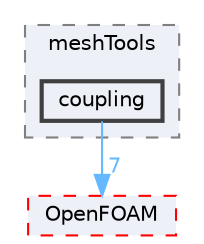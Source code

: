 digraph "src/meshTools/coupling"
{
 // LATEX_PDF_SIZE
  bgcolor="transparent";
  edge [fontname=Helvetica,fontsize=10,labelfontname=Helvetica,labelfontsize=10];
  node [fontname=Helvetica,fontsize=10,shape=box,height=0.2,width=0.4];
  compound=true
  subgraph clusterdir_ae30ad0bef50cf391b24c614251bb9fd {
    graph [ bgcolor="#edf0f7", pencolor="grey50", label="meshTools", fontname=Helvetica,fontsize=10 style="filled,dashed", URL="dir_ae30ad0bef50cf391b24c614251bb9fd.html",tooltip=""]
  dir_d78ae2d29a7ee007a710a37eded2cb98 [label="coupling", fillcolor="#edf0f7", color="grey25", style="filled,bold", URL="dir_d78ae2d29a7ee007a710a37eded2cb98.html",tooltip=""];
  }
  dir_c5473ff19b20e6ec4dfe5c310b3778a8 [label="OpenFOAM", fillcolor="#edf0f7", color="red", style="filled,dashed", URL="dir_c5473ff19b20e6ec4dfe5c310b3778a8.html",tooltip=""];
  dir_d78ae2d29a7ee007a710a37eded2cb98->dir_c5473ff19b20e6ec4dfe5c310b3778a8 [headlabel="7", labeldistance=1.5 headhref="dir_000713_002695.html" href="dir_000713_002695.html" color="steelblue1" fontcolor="steelblue1"];
}
